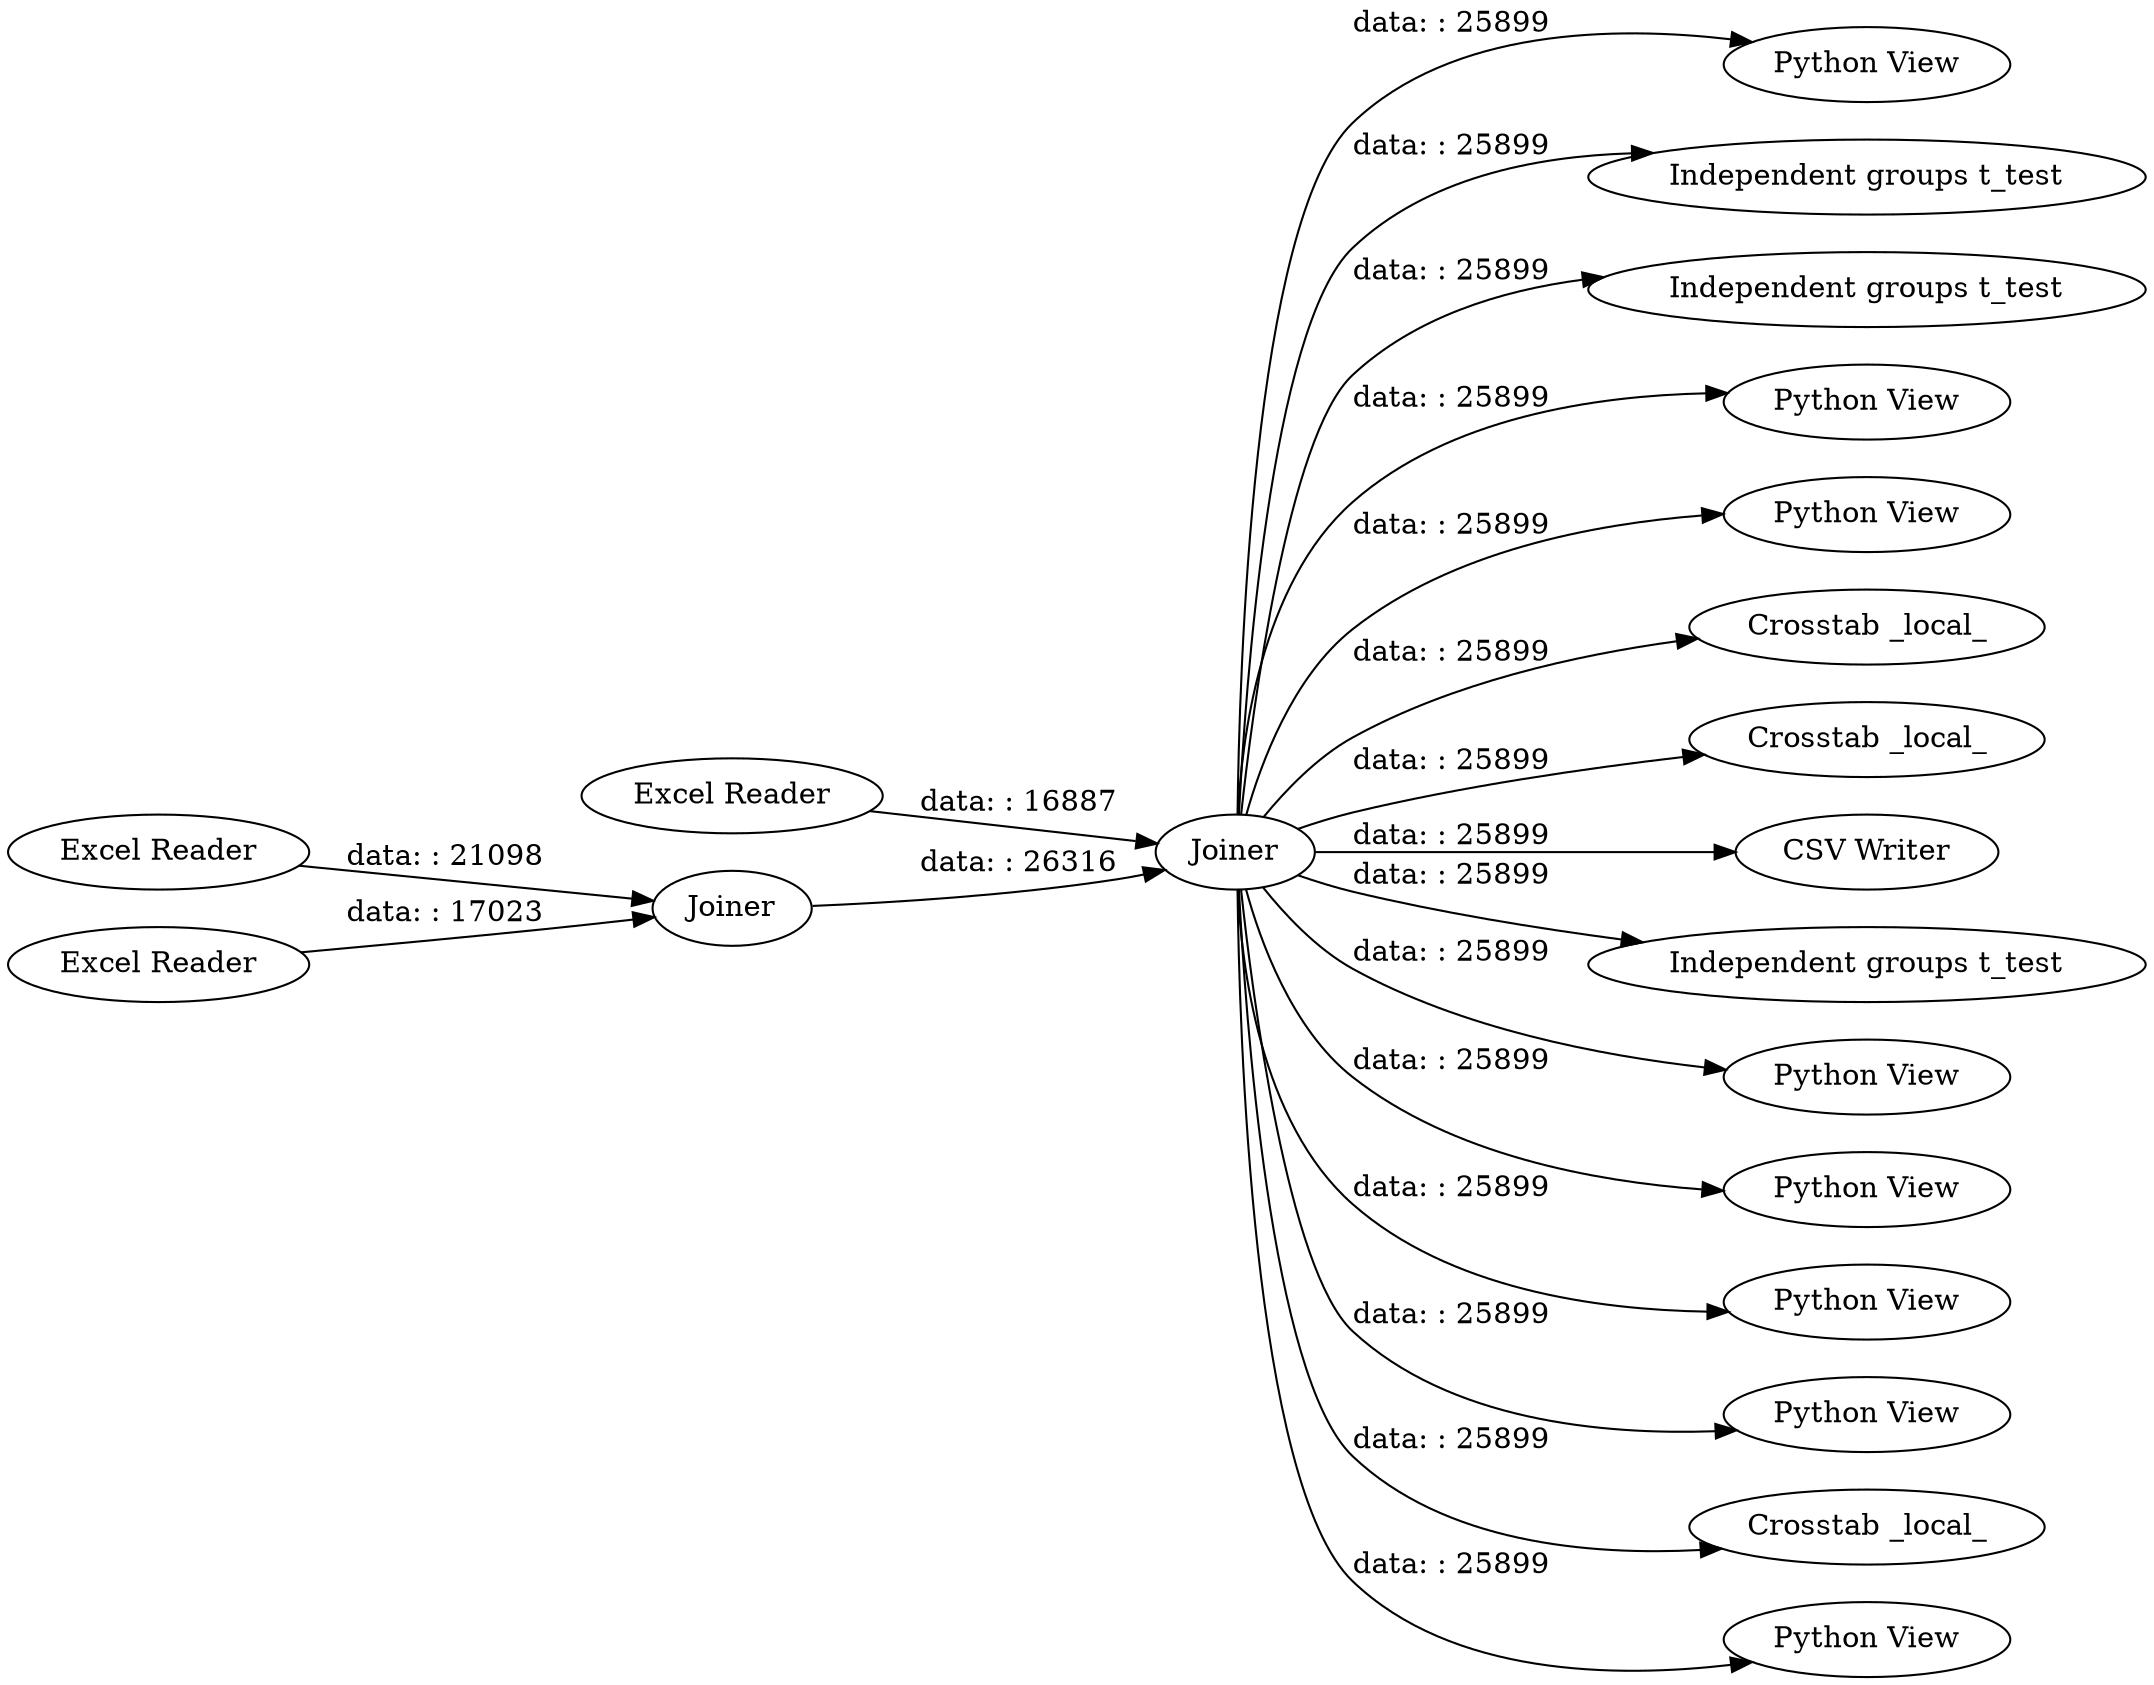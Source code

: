 digraph {
	"8482234713418139690_45" [label="Python View"]
	"8482234713418139690_5" [label="Excel Reader"]
	"8482234713418139690_32" [label="Independent groups t_test"]
	"8482234713418139690_47" [label="Independent groups t_test"]
	"8482234713418139690_8" [label=Joiner]
	"8482234713418139690_42" [label="Python View"]
	"8482234713418139690_44" [label="Python View"]
	"8482234713418139690_27" [label="Crosstab _local_"]
	"8482234713418139690_50" [label="Crosstab _local_"]
	"8482234713418139690_52" [label="CSV Writer"]
	"8482234713418139690_4" [label="Excel Reader"]
	"8482234713418139690_25" [label="Independent groups t_test"]
	"8482234713418139690_7" [label=Joiner]
	"8482234713418139690_40" [label="Python View"]
	"8482234713418139690_21" [label="Python View"]
	"8482234713418139690_39" [label="Python View"]
	"8482234713418139690_46" [label="Python View"]
	"8482234713418139690_51" [label="Crosstab _local_"]
	"8482234713418139690_6" [label="Excel Reader"]
	"8482234713418139690_43" [label="Python View"]
	"8482234713418139690_8" -> "8482234713418139690_46" [label="data: : 25899"]
	"8482234713418139690_5" -> "8482234713418139690_8" [label="data: : 16887"]
	"8482234713418139690_7" -> "8482234713418139690_8" [label="data: : 26316"]
	"8482234713418139690_8" -> "8482234713418139690_25" [label="data: : 25899"]
	"8482234713418139690_8" -> "8482234713418139690_45" [label="data: : 25899"]
	"8482234713418139690_8" -> "8482234713418139690_44" [label="data: : 25899"]
	"8482234713418139690_8" -> "8482234713418139690_27" [label="data: : 25899"]
	"8482234713418139690_4" -> "8482234713418139690_7" [label="data: : 21098"]
	"8482234713418139690_8" -> "8482234713418139690_21" [label="data: : 25899"]
	"8482234713418139690_8" -> "8482234713418139690_52" [label="data: : 25899"]
	"8482234713418139690_8" -> "8482234713418139690_39" [label="data: : 25899"]
	"8482234713418139690_8" -> "8482234713418139690_43" [label="data: : 25899"]
	"8482234713418139690_8" -> "8482234713418139690_32" [label="data: : 25899"]
	"8482234713418139690_6" -> "8482234713418139690_7" [label="data: : 17023"]
	"8482234713418139690_8" -> "8482234713418139690_47" [label="data: : 25899"]
	"8482234713418139690_8" -> "8482234713418139690_51" [label="data: : 25899"]
	"8482234713418139690_8" -> "8482234713418139690_50" [label="data: : 25899"]
	"8482234713418139690_8" -> "8482234713418139690_40" [label="data: : 25899"]
	"8482234713418139690_8" -> "8482234713418139690_42" [label="data: : 25899"]
	rankdir=LR
}
